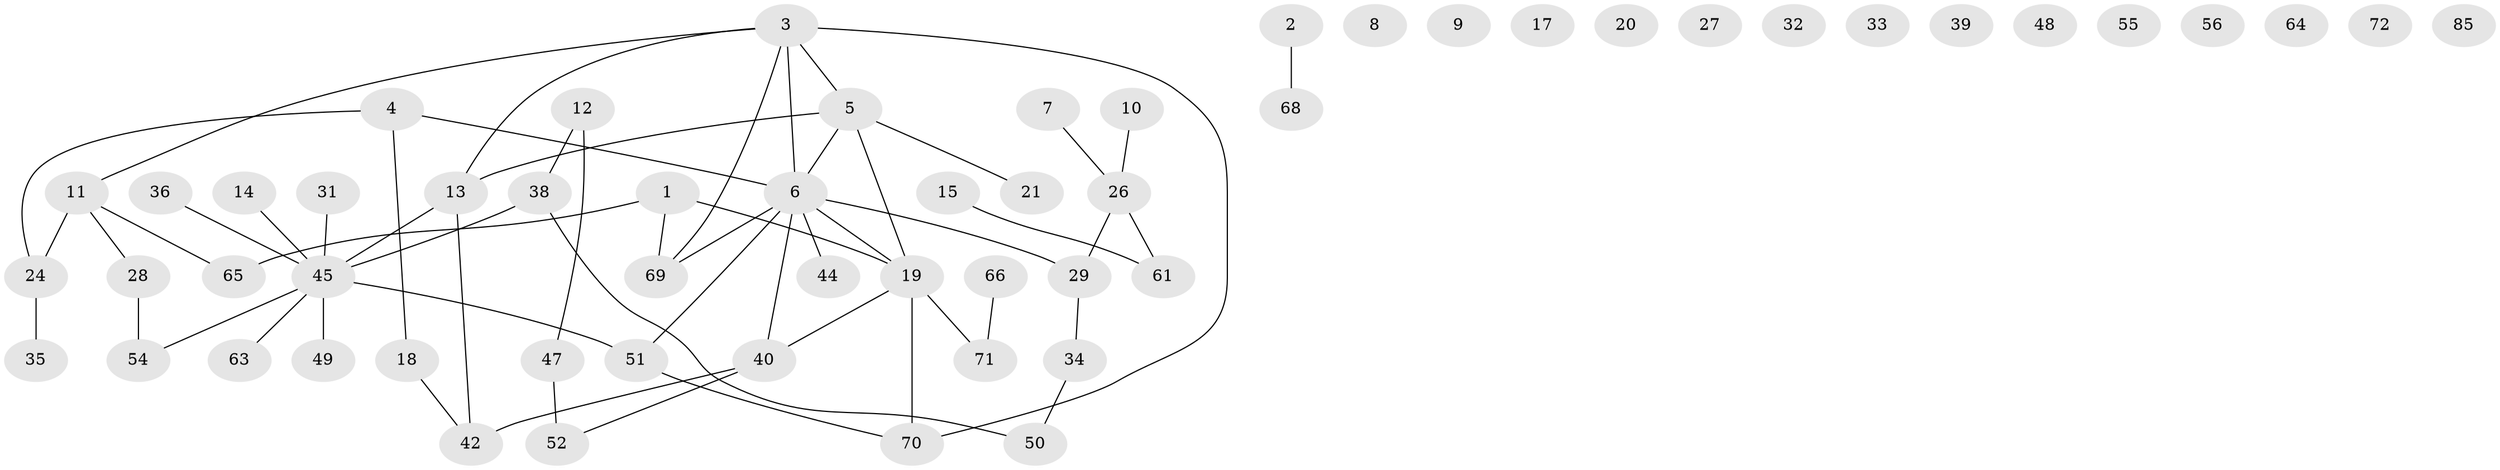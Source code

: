 // original degree distribution, {2: 0.29473684210526313, 3: 0.2, 1: 0.2, 0: 0.14736842105263157, 4: 0.09473684210526316, 6: 0.021052631578947368, 5: 0.042105263157894736}
// Generated by graph-tools (version 1.1) at 2025/16/03/04/25 18:16:37]
// undirected, 57 vertices, 57 edges
graph export_dot {
graph [start="1"]
  node [color=gray90,style=filled];
  1 [super="+88"];
  2 [super="+82"];
  3 [super="+25+83"];
  4;
  5 [super="+23"];
  6 [super="+16"];
  7;
  8;
  9;
  10;
  11 [super="+78"];
  12 [super="+58"];
  13 [super="+57+86"];
  14 [super="+46"];
  15;
  17;
  18;
  19 [super="+22"];
  20;
  21;
  24 [super="+37"];
  26 [super="+60"];
  27;
  28 [super="+81"];
  29 [super="+30"];
  31;
  32;
  33;
  34;
  35;
  36;
  38;
  39;
  40 [super="+59"];
  42;
  44;
  45 [super="+80"];
  47;
  48;
  49;
  50;
  51;
  52 [super="+74"];
  54;
  55;
  56;
  61 [super="+67"];
  63;
  64;
  65;
  66;
  68 [super="+73"];
  69 [super="+79"];
  70;
  71;
  72;
  85;
  1 -- 65;
  1 -- 69;
  1 -- 19;
  2 -- 68;
  3 -- 6 [weight=3];
  3 -- 70;
  3 -- 11;
  3 -- 69;
  3 -- 5;
  3 -- 13;
  4 -- 18;
  4 -- 24;
  4 -- 6;
  5 -- 13;
  5 -- 21;
  5 -- 19;
  5 -- 6 [weight=2];
  6 -- 69;
  6 -- 40;
  6 -- 44;
  6 -- 51 [weight=2];
  6 -- 19;
  6 -- 29;
  7 -- 26;
  10 -- 26;
  11 -- 65;
  11 -- 24;
  11 -- 28;
  12 -- 38;
  12 -- 47;
  13 -- 42;
  13 -- 45;
  14 -- 45;
  15 -- 61;
  18 -- 42;
  19 -- 70;
  19 -- 71;
  19 -- 40;
  24 -- 35;
  26 -- 61;
  26 -- 29;
  28 -- 54;
  29 -- 34;
  31 -- 45;
  34 -- 50;
  36 -- 45;
  38 -- 50;
  38 -- 45;
  40 -- 42;
  40 -- 52;
  45 -- 49;
  45 -- 51;
  45 -- 54;
  45 -- 63;
  47 -- 52;
  51 -- 70;
  66 -- 71;
}
